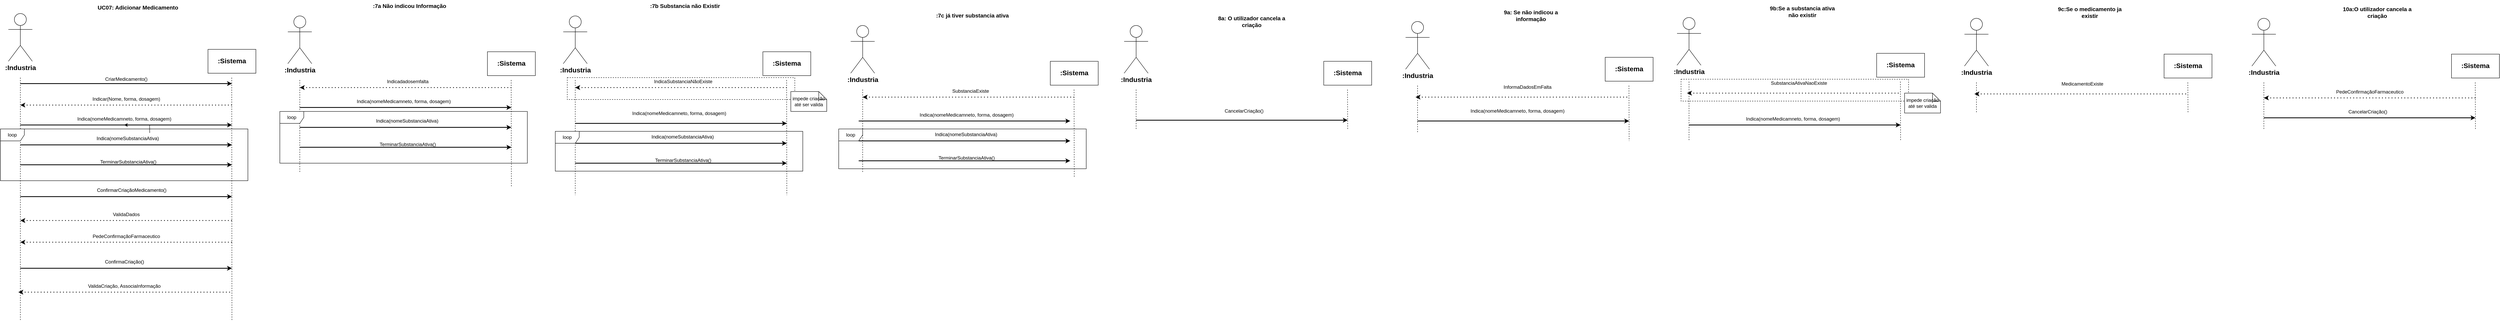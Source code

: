 <mxfile version="22.0.2" type="device" pages="9">
  <diagram name="7" id="YE77ajZLiz3sV_d_TWl4">
    <mxGraphModel dx="1668" dy="965" grid="1" gridSize="10" guides="1" tooltips="1" connect="1" arrows="1" fold="1" page="1" pageScale="1" pageWidth="827" pageHeight="1169" math="0" shadow="0">
      <root>
        <mxCell id="0" />
        <mxCell id="1" parent="0" />
        <mxCell id="647vJ7EQpc-0n_toEtpg-15" value="UC07: Adicionar Medicamento" style="text;html=1;strokeColor=none;fillColor=none;align=center;verticalAlign=middle;whiteSpace=wrap;rounded=0;fontStyle=1;fontSize=14;" parent="1" vertex="1">
          <mxGeometry x="319" y="10" width="211" height="30" as="geometry" />
        </mxCell>
        <mxCell id="647vJ7EQpc-0n_toEtpg-16" value=":Industria" style="shape=umlActor;verticalLabelPosition=bottom;verticalAlign=top;html=1;outlineConnect=0;fontStyle=1;fontSize=17;" parent="1" vertex="1">
          <mxGeometry x="100" y="40" width="60" height="120" as="geometry" />
        </mxCell>
        <mxCell id="647vJ7EQpc-0n_toEtpg-17" value=":Sistema" style="rounded=0;whiteSpace=wrap;html=1;fontStyle=1;fontSize=17;" parent="1" vertex="1">
          <mxGeometry x="600" y="130" width="120" height="60" as="geometry" />
        </mxCell>
        <mxCell id="647vJ7EQpc-0n_toEtpg-18" value="" style="endArrow=none;dashed=1;html=1;rounded=0;fontStyle=1;fontSize=16;strokeWidth=1;" parent="1" edge="1">
          <mxGeometry width="50" height="50" relative="1" as="geometry">
            <mxPoint x="130" y="201" as="sourcePoint" />
            <mxPoint x="130" y="810" as="targetPoint" />
          </mxGeometry>
        </mxCell>
        <mxCell id="647vJ7EQpc-0n_toEtpg-19" value="" style="endArrow=none;dashed=1;html=1;rounded=0;fontStyle=1;fontSize=16;strokeWidth=1;" parent="1" edge="1">
          <mxGeometry width="50" height="50" relative="1" as="geometry">
            <mxPoint x="659.5" y="201" as="sourcePoint" />
            <mxPoint x="660" y="810" as="targetPoint" />
          </mxGeometry>
        </mxCell>
        <mxCell id="647vJ7EQpc-0n_toEtpg-20" value="" style="endArrow=classic;html=1;rounded=0;strokeWidth=2;" parent="1" edge="1">
          <mxGeometry width="50" height="50" relative="1" as="geometry">
            <mxPoint x="130" y="216" as="sourcePoint" />
            <mxPoint x="660" y="216" as="targetPoint" />
          </mxGeometry>
        </mxCell>
        <mxCell id="647vJ7EQpc-0n_toEtpg-21" value="CriarMedicamento()" style="text;html=1;strokeColor=none;fillColor=none;align=center;verticalAlign=middle;whiteSpace=wrap;rounded=0;fontStyle=0" parent="1" vertex="1">
          <mxGeometry x="302.5" y="190" width="185" height="30" as="geometry" />
        </mxCell>
        <mxCell id="647vJ7EQpc-0n_toEtpg-41" value="" style="endArrow=classic;dashed=1;html=1;dashPattern=1 3;strokeWidth=2;rounded=0;endFill=1;" parent="1" edge="1">
          <mxGeometry width="50" height="50" relative="1" as="geometry">
            <mxPoint x="660" y="270" as="sourcePoint" />
            <mxPoint x="130" y="270" as="targetPoint" />
          </mxGeometry>
        </mxCell>
        <mxCell id="647vJ7EQpc-0n_toEtpg-43" value="Indicar(Nome, forma, dosagem)" style="text;html=1;align=center;verticalAlign=middle;resizable=0;points=[];autosize=1;strokeColor=none;fillColor=none;" parent="1" vertex="1">
          <mxGeometry x="300" y="240" width="190" height="30" as="geometry" />
        </mxCell>
        <mxCell id="647vJ7EQpc-0n_toEtpg-44" value="" style="endArrow=classic;html=1;rounded=0;strokeWidth=2;" parent="1" edge="1">
          <mxGeometry width="50" height="50" relative="1" as="geometry">
            <mxPoint x="130" y="320" as="sourcePoint" />
            <mxPoint x="660" y="320" as="targetPoint" />
          </mxGeometry>
        </mxCell>
        <mxCell id="647vJ7EQpc-0n_toEtpg-45" value="" style="endArrow=classic;html=1;rounded=0;strokeWidth=2;" parent="1" edge="1">
          <mxGeometry width="50" height="50" relative="1" as="geometry">
            <mxPoint x="130" y="370" as="sourcePoint" />
            <mxPoint x="660" y="370" as="targetPoint" />
          </mxGeometry>
        </mxCell>
        <mxCell id="647vJ7EQpc-0n_toEtpg-46" value="Indica(nomeMedicamneto, forma, dosagem)" style="text;html=1;align=center;verticalAlign=middle;resizable=0;points=[];autosize=1;strokeColor=none;fillColor=none;" parent="1" vertex="1">
          <mxGeometry x="260" y="290" width="260" height="30" as="geometry" />
        </mxCell>
        <mxCell id="ilhkmZXPqZn2iJ9TToX5-1" value="" style="edgeStyle=orthogonalEdgeStyle;rounded=0;orthogonalLoop=1;jettySize=auto;html=1;" parent="1" source="647vJ7EQpc-0n_toEtpg-48" target="647vJ7EQpc-0n_toEtpg-46" edge="1">
          <mxGeometry relative="1" as="geometry" />
        </mxCell>
        <mxCell id="647vJ7EQpc-0n_toEtpg-48" value="&lt;span style=&quot;color: rgb(0, 0, 0); font-family: Helvetica; font-size: 12px; font-style: normal; font-variant-ligatures: normal; font-variant-caps: normal; font-weight: 400; letter-spacing: normal; orphans: 2; text-align: center; text-indent: 0px; text-transform: none; widows: 2; word-spacing: 0px; -webkit-text-stroke-width: 0px; background-color: rgb(251, 251, 251); text-decoration-thickness: initial; text-decoration-style: initial; text-decoration-color: initial; float: none; display: inline !important;&quot;&gt;Indica(nomeSubstanciaAtiva)&lt;/span&gt;" style="text;whiteSpace=wrap;html=1;" parent="1" vertex="1">
          <mxGeometry x="319" y="340" width="270" height="40" as="geometry" />
        </mxCell>
        <mxCell id="647vJ7EQpc-0n_toEtpg-49" value="loop" style="shape=umlFrame;whiteSpace=wrap;html=1;pointerEvents=0;" parent="1" vertex="1">
          <mxGeometry x="80" y="330" width="620" height="130" as="geometry" />
        </mxCell>
        <mxCell id="647vJ7EQpc-0n_toEtpg-51" value="" style="endArrow=classic;html=1;rounded=0;strokeWidth=2;" parent="1" edge="1">
          <mxGeometry width="50" height="50" relative="1" as="geometry">
            <mxPoint x="130" y="420" as="sourcePoint" />
            <mxPoint x="660" y="420" as="targetPoint" />
          </mxGeometry>
        </mxCell>
        <mxCell id="647vJ7EQpc-0n_toEtpg-53" value="TerminarSubstanciaAtiva()" style="text;html=1;align=center;verticalAlign=middle;resizable=0;points=[];autosize=1;strokeColor=none;fillColor=none;" parent="1" vertex="1">
          <mxGeometry x="320" y="398" width="160" height="30" as="geometry" />
        </mxCell>
        <mxCell id="647vJ7EQpc-0n_toEtpg-54" value="" style="endArrow=classic;html=1;rounded=0;strokeWidth=2;" parent="1" edge="1">
          <mxGeometry width="50" height="50" relative="1" as="geometry">
            <mxPoint x="130" y="500" as="sourcePoint" />
            <mxPoint x="660" y="500" as="targetPoint" />
          </mxGeometry>
        </mxCell>
        <mxCell id="647vJ7EQpc-0n_toEtpg-55" value="&lt;span style=&quot;color: rgb(0, 0, 0); font-family: Helvetica; font-size: 12px; font-style: normal; font-variant-ligatures: normal; font-variant-caps: normal; font-weight: 400; letter-spacing: normal; orphans: 2; text-align: center; text-indent: 0px; text-transform: none; widows: 2; word-spacing: 0px; -webkit-text-stroke-width: 0px; background-color: rgb(251, 251, 251); text-decoration-thickness: initial; text-decoration-style: initial; text-decoration-color: initial; float: none; display: inline !important;&quot;&gt;ConfirmarCriaçãoMedicamento()&lt;/span&gt;" style="text;whiteSpace=wrap;html=1;" parent="1" vertex="1">
          <mxGeometry x="320" y="470" width="170" height="40" as="geometry" />
        </mxCell>
        <mxCell id="AtoFD3x68EB8bKwIe5mf-3" value="" style="endArrow=classic;dashed=1;html=1;dashPattern=1 3;strokeWidth=2;rounded=0;endFill=1;" parent="1" edge="1">
          <mxGeometry width="50" height="50" relative="1" as="geometry">
            <mxPoint x="660" y="560" as="sourcePoint" />
            <mxPoint x="130" y="560" as="targetPoint" />
          </mxGeometry>
        </mxCell>
        <mxCell id="AtoFD3x68EB8bKwIe5mf-4" value="ValidaDados" style="text;html=1;align=center;verticalAlign=middle;resizable=0;points=[];autosize=1;strokeColor=none;fillColor=none;" parent="1" vertex="1">
          <mxGeometry x="350" y="530" width="90" height="30" as="geometry" />
        </mxCell>
        <mxCell id="AtoFD3x68EB8bKwIe5mf-5" value="" style="endArrow=classic;dashed=1;html=1;dashPattern=1 3;strokeWidth=2;rounded=0;endFill=1;" parent="1" edge="1">
          <mxGeometry width="50" height="50" relative="1" as="geometry">
            <mxPoint x="660" y="614.5" as="sourcePoint" />
            <mxPoint x="130" y="614.5" as="targetPoint" />
          </mxGeometry>
        </mxCell>
        <mxCell id="AtoFD3x68EB8bKwIe5mf-6" value="PedeConfirmaçãoFarmaceutico" style="text;html=1;align=center;verticalAlign=middle;resizable=0;points=[];autosize=1;strokeColor=none;fillColor=none;" parent="1" vertex="1">
          <mxGeometry x="300" y="584.5" width="190" height="30" as="geometry" />
        </mxCell>
        <mxCell id="AtoFD3x68EB8bKwIe5mf-7" value="" style="endArrow=classic;html=1;rounded=0;strokeWidth=2;" parent="1" edge="1">
          <mxGeometry width="50" height="50" relative="1" as="geometry">
            <mxPoint x="130" y="680" as="sourcePoint" />
            <mxPoint x="660" y="680" as="targetPoint" />
          </mxGeometry>
        </mxCell>
        <mxCell id="AtoFD3x68EB8bKwIe5mf-8" value="&lt;span style=&quot;color: rgb(0, 0, 0); font-family: Helvetica; font-size: 12px; font-style: normal; font-variant-ligatures: normal; font-variant-caps: normal; font-weight: 400; letter-spacing: normal; orphans: 2; text-align: center; text-indent: 0px; text-transform: none; widows: 2; word-spacing: 0px; -webkit-text-stroke-width: 0px; background-color: rgb(251, 251, 251); text-decoration-thickness: initial; text-decoration-style: initial; text-decoration-color: initial; float: none; display: inline !important;&quot;&gt;ConfirmaCriação()&lt;/span&gt;" style="text;whiteSpace=wrap;html=1;" parent="1" vertex="1">
          <mxGeometry x="340" y="650" width="170" height="40" as="geometry" />
        </mxCell>
        <mxCell id="AtoFD3x68EB8bKwIe5mf-9" value="" style="endArrow=classic;dashed=1;html=1;dashPattern=1 3;strokeWidth=2;rounded=0;endFill=1;" parent="1" edge="1">
          <mxGeometry width="50" height="50" relative="1" as="geometry">
            <mxPoint x="655" y="740" as="sourcePoint" />
            <mxPoint x="125" y="740" as="targetPoint" />
          </mxGeometry>
        </mxCell>
        <mxCell id="AtoFD3x68EB8bKwIe5mf-10" value="ValidaCriação, AssociaInformação" style="text;html=1;align=center;verticalAlign=middle;resizable=0;points=[];autosize=1;strokeColor=none;fillColor=none;" parent="1" vertex="1">
          <mxGeometry x="285" y="710" width="210" height="30" as="geometry" />
        </mxCell>
        <mxCell id="q0yrqblUCI94mBKRjMWM-15" value=":7a Não indicou Informação" style="text;html=1;strokeColor=none;fillColor=none;align=center;verticalAlign=middle;whiteSpace=wrap;rounded=0;fontStyle=1;fontSize=14;" parent="1" vertex="1">
          <mxGeometry x="1010" y="6" width="190" height="30" as="geometry" />
        </mxCell>
        <mxCell id="q0yrqblUCI94mBKRjMWM-16" value=":Industria" style="shape=umlActor;verticalLabelPosition=bottom;verticalAlign=top;html=1;outlineConnect=0;fontStyle=1;fontSize=17;" parent="1" vertex="1">
          <mxGeometry x="800" y="46" width="60" height="120" as="geometry" />
        </mxCell>
        <mxCell id="q0yrqblUCI94mBKRjMWM-17" value=":Sistema" style="rounded=0;whiteSpace=wrap;html=1;fontStyle=1;fontSize=17;" parent="1" vertex="1">
          <mxGeometry x="1300" y="136" width="120" height="60" as="geometry" />
        </mxCell>
        <mxCell id="q0yrqblUCI94mBKRjMWM-18" value="" style="endArrow=none;dashed=1;html=1;rounded=0;fontStyle=1;fontSize=16;strokeWidth=1;" parent="1" edge="1">
          <mxGeometry width="50" height="50" relative="1" as="geometry">
            <mxPoint x="830" y="207" as="sourcePoint" />
            <mxPoint x="830" y="440" as="targetPoint" />
          </mxGeometry>
        </mxCell>
        <mxCell id="q0yrqblUCI94mBKRjMWM-19" value="" style="endArrow=none;dashed=1;html=1;rounded=0;fontStyle=1;fontSize=16;strokeWidth=1;" parent="1" edge="1">
          <mxGeometry width="50" height="50" relative="1" as="geometry">
            <mxPoint x="1359.5" y="207" as="sourcePoint" />
            <mxPoint x="1360" y="476" as="targetPoint" />
          </mxGeometry>
        </mxCell>
        <mxCell id="q0yrqblUCI94mBKRjMWM-20" value="" style="endArrow=classic;html=1;rounded=0;strokeWidth=2;" parent="1" edge="1">
          <mxGeometry width="50" height="50" relative="1" as="geometry">
            <mxPoint x="830" y="276" as="sourcePoint" />
            <mxPoint x="1360" y="276" as="targetPoint" />
          </mxGeometry>
        </mxCell>
        <mxCell id="q0yrqblUCI94mBKRjMWM-21" value="" style="endArrow=classic;html=1;rounded=0;strokeWidth=2;" parent="1" edge="1">
          <mxGeometry width="50" height="50" relative="1" as="geometry">
            <mxPoint x="830" y="326" as="sourcePoint" />
            <mxPoint x="1360" y="326" as="targetPoint" />
          </mxGeometry>
        </mxCell>
        <mxCell id="q0yrqblUCI94mBKRjMWM-22" value="Indica(nomeMedicamneto, forma, dosagem)" style="text;html=1;align=center;verticalAlign=middle;resizable=0;points=[];autosize=1;strokeColor=none;fillColor=none;" parent="1" vertex="1">
          <mxGeometry x="960" y="246" width="260" height="30" as="geometry" />
        </mxCell>
        <mxCell id="q0yrqblUCI94mBKRjMWM-23" value="&lt;span style=&quot;color: rgb(0, 0, 0); font-family: Helvetica; font-size: 12px; font-style: normal; font-variant-ligatures: normal; font-variant-caps: normal; font-weight: 400; letter-spacing: normal; orphans: 2; text-align: center; text-indent: 0px; text-transform: none; widows: 2; word-spacing: 0px; -webkit-text-stroke-width: 0px; background-color: rgb(251, 251, 251); text-decoration-thickness: initial; text-decoration-style: initial; text-decoration-color: initial; float: none; display: inline !important;&quot;&gt;Indica(nomeSubstanciaAtiva)&lt;/span&gt;" style="text;whiteSpace=wrap;html=1;" parent="1" vertex="1">
          <mxGeometry x="1019" y="296" width="270" height="40" as="geometry" />
        </mxCell>
        <mxCell id="q0yrqblUCI94mBKRjMWM-24" value="loop" style="shape=umlFrame;whiteSpace=wrap;html=1;pointerEvents=0;" parent="1" vertex="1">
          <mxGeometry x="780" y="286" width="620" height="130" as="geometry" />
        </mxCell>
        <mxCell id="q0yrqblUCI94mBKRjMWM-25" value="" style="endArrow=classic;html=1;rounded=0;strokeWidth=2;" parent="1" edge="1">
          <mxGeometry width="50" height="50" relative="1" as="geometry">
            <mxPoint x="830" y="376" as="sourcePoint" />
            <mxPoint x="1360" y="376" as="targetPoint" />
          </mxGeometry>
        </mxCell>
        <mxCell id="q0yrqblUCI94mBKRjMWM-26" value="TerminarSubstanciaAtiva()" style="text;html=1;align=center;verticalAlign=middle;resizable=0;points=[];autosize=1;strokeColor=none;fillColor=none;" parent="1" vertex="1">
          <mxGeometry x="1020" y="354" width="160" height="30" as="geometry" />
        </mxCell>
        <mxCell id="q0yrqblUCI94mBKRjMWM-27" value="" style="endArrow=classic;dashed=1;html=1;dashPattern=1 3;strokeWidth=2;rounded=0;endFill=1;" parent="1" edge="1">
          <mxGeometry width="50" height="50" relative="1" as="geometry">
            <mxPoint x="1360" y="226" as="sourcePoint" />
            <mxPoint x="830" y="226" as="targetPoint" />
          </mxGeometry>
        </mxCell>
        <mxCell id="q0yrqblUCI94mBKRjMWM-28" value="Indicadadosemfalta" style="text;html=1;align=center;verticalAlign=middle;resizable=0;points=[];autosize=1;strokeColor=none;fillColor=none;" parent="1" vertex="1">
          <mxGeometry x="1035" y="196" width="130" height="30" as="geometry" />
        </mxCell>
        <mxCell id="5D58ApscheyZcFCWMX65-17" value="" style="rounded=0;whiteSpace=wrap;html=1;dashed=1;" parent="1" vertex="1">
          <mxGeometry x="1500" y="201" width="570" height="55" as="geometry" />
        </mxCell>
        <mxCell id="5D58ApscheyZcFCWMX65-18" value="impede criação até ser valida" style="shape=note;size=20;whiteSpace=wrap;html=1;" parent="1" vertex="1">
          <mxGeometry x="2060" y="236" width="90" height="50" as="geometry" />
        </mxCell>
        <mxCell id="5D58ApscheyZcFCWMX65-19" value=":7b Substancia não Existir" style="text;html=1;strokeColor=none;fillColor=none;align=center;verticalAlign=middle;whiteSpace=wrap;rounded=0;fontStyle=1;fontSize=14;" parent="1" vertex="1">
          <mxGeometry x="1700" y="6" width="190" height="30" as="geometry" />
        </mxCell>
        <mxCell id="5D58ApscheyZcFCWMX65-20" value=":Industria" style="shape=umlActor;verticalLabelPosition=bottom;verticalAlign=top;html=1;outlineConnect=0;fontStyle=1;fontSize=17;" parent="1" vertex="1">
          <mxGeometry x="1490" y="46" width="60" height="120" as="geometry" />
        </mxCell>
        <mxCell id="5D58ApscheyZcFCWMX65-21" value=":Sistema" style="rounded=0;whiteSpace=wrap;html=1;fontStyle=1;fontSize=17;" parent="1" vertex="1">
          <mxGeometry x="1990" y="136" width="120" height="60" as="geometry" />
        </mxCell>
        <mxCell id="5D58ApscheyZcFCWMX65-22" value="" style="endArrow=none;dashed=1;html=1;rounded=0;fontStyle=1;fontSize=16;strokeWidth=1;" parent="1" edge="1">
          <mxGeometry width="50" height="50" relative="1" as="geometry">
            <mxPoint x="1520" y="207" as="sourcePoint" />
            <mxPoint x="1520" y="496" as="targetPoint" />
          </mxGeometry>
        </mxCell>
        <mxCell id="5D58ApscheyZcFCWMX65-23" value="" style="endArrow=none;dashed=1;html=1;rounded=0;fontStyle=1;fontSize=16;strokeWidth=1;" parent="1" edge="1">
          <mxGeometry width="50" height="50" relative="1" as="geometry">
            <mxPoint x="2049.5" y="207" as="sourcePoint" />
            <mxPoint x="2050" y="496" as="targetPoint" />
          </mxGeometry>
        </mxCell>
        <mxCell id="5D58ApscheyZcFCWMX65-24" value="" style="endArrow=classic;html=1;rounded=0;strokeWidth=2;" parent="1" edge="1">
          <mxGeometry width="50" height="50" relative="1" as="geometry">
            <mxPoint x="1520" y="316" as="sourcePoint" />
            <mxPoint x="2050" y="316" as="targetPoint" />
          </mxGeometry>
        </mxCell>
        <mxCell id="5D58ApscheyZcFCWMX65-25" value="" style="endArrow=classic;html=1;rounded=0;strokeWidth=2;" parent="1" edge="1">
          <mxGeometry width="50" height="50" relative="1" as="geometry">
            <mxPoint x="1520" y="366" as="sourcePoint" />
            <mxPoint x="2050" y="366" as="targetPoint" />
          </mxGeometry>
        </mxCell>
        <mxCell id="5D58ApscheyZcFCWMX65-26" value="Indica(nomeMedicamneto, forma, dosagem)" style="text;html=1;align=center;verticalAlign=middle;resizable=0;points=[];autosize=1;strokeColor=none;fillColor=none;" parent="1" vertex="1">
          <mxGeometry x="1650" y="276" width="260" height="30" as="geometry" />
        </mxCell>
        <mxCell id="5D58ApscheyZcFCWMX65-27" value="&lt;span style=&quot;color: rgb(0, 0, 0); font-family: Helvetica; font-size: 12px; font-style: normal; font-variant-ligatures: normal; font-variant-caps: normal; font-weight: 400; letter-spacing: normal; orphans: 2; text-align: center; text-indent: 0px; text-transform: none; widows: 2; word-spacing: 0px; -webkit-text-stroke-width: 0px; background-color: rgb(251, 251, 251); text-decoration-thickness: initial; text-decoration-style: initial; text-decoration-color: initial; float: none; display: inline !important;&quot;&gt;Indica(nomeSubstanciaAtiva)&lt;/span&gt;" style="text;whiteSpace=wrap;html=1;" parent="1" vertex="1">
          <mxGeometry x="1709" y="336" width="270" height="40" as="geometry" />
        </mxCell>
        <mxCell id="5D58ApscheyZcFCWMX65-28" value="loop" style="shape=umlFrame;whiteSpace=wrap;html=1;pointerEvents=0;" parent="1" vertex="1">
          <mxGeometry x="1470" y="336" width="620" height="100" as="geometry" />
        </mxCell>
        <mxCell id="5D58ApscheyZcFCWMX65-29" value="" style="endArrow=classic;html=1;rounded=0;strokeWidth=2;" parent="1" edge="1">
          <mxGeometry width="50" height="50" relative="1" as="geometry">
            <mxPoint x="1520" y="416" as="sourcePoint" />
            <mxPoint x="2050" y="416" as="targetPoint" />
          </mxGeometry>
        </mxCell>
        <mxCell id="5D58ApscheyZcFCWMX65-30" value="TerminarSubstanciaAtiva()" style="text;html=1;align=center;verticalAlign=middle;resizable=0;points=[];autosize=1;strokeColor=none;fillColor=none;" parent="1" vertex="1">
          <mxGeometry x="1710" y="394" width="160" height="30" as="geometry" />
        </mxCell>
        <mxCell id="5D58ApscheyZcFCWMX65-31" value="" style="endArrow=classic;dashed=1;html=1;dashPattern=1 3;strokeWidth=2;rounded=0;endFill=1;" parent="1" edge="1">
          <mxGeometry width="50" height="50" relative="1" as="geometry">
            <mxPoint x="2050" y="226" as="sourcePoint" />
            <mxPoint x="1520" y="226" as="targetPoint" />
          </mxGeometry>
        </mxCell>
        <mxCell id="5D58ApscheyZcFCWMX65-32" value="IndicaSubstanciaNãoExiste" style="text;html=1;align=center;verticalAlign=middle;resizable=0;points=[];autosize=1;strokeColor=none;fillColor=none;" parent="1" vertex="1">
          <mxGeometry x="1705" y="196" width="170" height="30" as="geometry" />
        </mxCell>
        <mxCell id="iCCrMfyP8UVlgjh5X8gG-15" value=":7c já tiver substancia ativa" style="text;html=1;strokeColor=none;fillColor=none;align=center;verticalAlign=middle;whiteSpace=wrap;rounded=0;fontStyle=1;fontSize=14;" parent="1" vertex="1">
          <mxGeometry x="2420" y="30" width="190" height="30" as="geometry" />
        </mxCell>
        <mxCell id="iCCrMfyP8UVlgjh5X8gG-16" value=":Industria" style="shape=umlActor;verticalLabelPosition=bottom;verticalAlign=top;html=1;outlineConnect=0;fontStyle=1;fontSize=17;" parent="1" vertex="1">
          <mxGeometry x="2210" y="70" width="60" height="120" as="geometry" />
        </mxCell>
        <mxCell id="iCCrMfyP8UVlgjh5X8gG-17" value=":Sistema" style="rounded=0;whiteSpace=wrap;html=1;fontStyle=1;fontSize=17;" parent="1" vertex="1">
          <mxGeometry x="2710" y="160" width="120" height="60" as="geometry" />
        </mxCell>
        <mxCell id="iCCrMfyP8UVlgjh5X8gG-18" value="" style="endArrow=none;dashed=1;html=1;rounded=0;fontStyle=1;fontSize=16;strokeWidth=1;" parent="1" edge="1">
          <mxGeometry width="50" height="50" relative="1" as="geometry">
            <mxPoint x="2240" y="231" as="sourcePoint" />
            <mxPoint x="2240" y="440" as="targetPoint" />
          </mxGeometry>
        </mxCell>
        <mxCell id="iCCrMfyP8UVlgjh5X8gG-19" value="" style="endArrow=none;dashed=1;html=1;rounded=0;fontStyle=1;fontSize=16;strokeWidth=1;" parent="1" edge="1">
          <mxGeometry width="50" height="50" relative="1" as="geometry">
            <mxPoint x="2769.5" y="231" as="sourcePoint" />
            <mxPoint x="2770" y="450" as="targetPoint" />
          </mxGeometry>
        </mxCell>
        <mxCell id="iCCrMfyP8UVlgjh5X8gG-20" value="" style="endArrow=classic;html=1;rounded=0;strokeWidth=2;" parent="1" edge="1">
          <mxGeometry width="50" height="50" relative="1" as="geometry">
            <mxPoint x="2230" y="310" as="sourcePoint" />
            <mxPoint x="2760" y="310" as="targetPoint" />
          </mxGeometry>
        </mxCell>
        <mxCell id="iCCrMfyP8UVlgjh5X8gG-21" value="" style="endArrow=classic;html=1;rounded=0;strokeWidth=2;" parent="1" edge="1">
          <mxGeometry width="50" height="50" relative="1" as="geometry">
            <mxPoint x="2230" y="360" as="sourcePoint" />
            <mxPoint x="2760" y="360" as="targetPoint" />
          </mxGeometry>
        </mxCell>
        <mxCell id="iCCrMfyP8UVlgjh5X8gG-22" value="Indica(nomeMedicamneto, forma, dosagem)" style="text;html=1;align=center;verticalAlign=middle;resizable=0;points=[];autosize=1;strokeColor=none;fillColor=none;" parent="1" vertex="1">
          <mxGeometry x="2370" y="280" width="260" height="30" as="geometry" />
        </mxCell>
        <mxCell id="iCCrMfyP8UVlgjh5X8gG-23" value="&lt;span style=&quot;color: rgb(0, 0, 0); font-family: Helvetica; font-size: 12px; font-style: normal; font-variant-ligatures: normal; font-variant-caps: normal; font-weight: 400; letter-spacing: normal; orphans: 2; text-align: center; text-indent: 0px; text-transform: none; widows: 2; word-spacing: 0px; -webkit-text-stroke-width: 0px; background-color: rgb(251, 251, 251); text-decoration-thickness: initial; text-decoration-style: initial; text-decoration-color: initial; float: none; display: inline !important;&quot;&gt;Indica(nomeSubstanciaAtiva)&lt;/span&gt;" style="text;whiteSpace=wrap;html=1;" parent="1" vertex="1">
          <mxGeometry x="2419" y="330" width="270" height="40" as="geometry" />
        </mxCell>
        <mxCell id="iCCrMfyP8UVlgjh5X8gG-24" value="loop" style="shape=umlFrame;whiteSpace=wrap;html=1;pointerEvents=0;" parent="1" vertex="1">
          <mxGeometry x="2180" y="330" width="620" height="100" as="geometry" />
        </mxCell>
        <mxCell id="iCCrMfyP8UVlgjh5X8gG-25" value="" style="endArrow=classic;html=1;rounded=0;strokeWidth=2;" parent="1" edge="1">
          <mxGeometry width="50" height="50" relative="1" as="geometry">
            <mxPoint x="2230" y="410" as="sourcePoint" />
            <mxPoint x="2760" y="410" as="targetPoint" />
          </mxGeometry>
        </mxCell>
        <mxCell id="iCCrMfyP8UVlgjh5X8gG-26" value="TerminarSubstanciaAtiva()" style="text;html=1;align=center;verticalAlign=middle;resizable=0;points=[];autosize=1;strokeColor=none;fillColor=none;" parent="1" vertex="1">
          <mxGeometry x="2420" y="388" width="160" height="30" as="geometry" />
        </mxCell>
        <mxCell id="iCCrMfyP8UVlgjh5X8gG-27" value="" style="endArrow=classic;dashed=1;html=1;dashPattern=1 3;strokeWidth=2;rounded=0;endFill=1;" parent="1" edge="1">
          <mxGeometry width="50" height="50" relative="1" as="geometry">
            <mxPoint x="2770" y="250" as="sourcePoint" />
            <mxPoint x="2240" y="250" as="targetPoint" />
          </mxGeometry>
        </mxCell>
        <mxCell id="iCCrMfyP8UVlgjh5X8gG-28" value="SubstanciaExiste" style="text;html=1;align=center;verticalAlign=middle;resizable=0;points=[];autosize=1;strokeColor=none;fillColor=none;" parent="1" vertex="1">
          <mxGeometry x="2450" y="220" width="120" height="30" as="geometry" />
        </mxCell>
        <mxCell id="aZMTDbIqgETokw4-kDh9-1" value="8a: O utilizador cancela a criação" style="text;html=1;strokeColor=none;fillColor=none;align=center;verticalAlign=middle;whiteSpace=wrap;rounded=0;fontStyle=1;fontSize=14;" parent="1" vertex="1">
          <mxGeometry x="3114" y="40" width="201" height="40" as="geometry" />
        </mxCell>
        <mxCell id="aZMTDbIqgETokw4-kDh9-2" value=":Industria" style="shape=umlActor;verticalLabelPosition=bottom;verticalAlign=top;html=1;outlineConnect=0;fontStyle=1;fontSize=17;" parent="1" vertex="1">
          <mxGeometry x="2895" y="70" width="60" height="120" as="geometry" />
        </mxCell>
        <mxCell id="aZMTDbIqgETokw4-kDh9-3" value=":Sistema" style="rounded=0;whiteSpace=wrap;html=1;fontStyle=1;fontSize=17;" parent="1" vertex="1">
          <mxGeometry x="3395" y="160" width="120" height="60" as="geometry" />
        </mxCell>
        <mxCell id="aZMTDbIqgETokw4-kDh9-4" value="" style="endArrow=none;dashed=1;html=1;rounded=0;fontStyle=1;fontSize=16;strokeWidth=1;" parent="1" edge="1">
          <mxGeometry width="50" height="50" relative="1" as="geometry">
            <mxPoint x="2925" y="231" as="sourcePoint" />
            <mxPoint x="2925" y="330" as="targetPoint" />
          </mxGeometry>
        </mxCell>
        <mxCell id="aZMTDbIqgETokw4-kDh9-5" value="" style="endArrow=none;dashed=1;html=1;rounded=0;fontStyle=1;fontSize=16;strokeWidth=1;" parent="1" edge="1">
          <mxGeometry width="50" height="50" relative="1" as="geometry">
            <mxPoint x="3454.5" y="231" as="sourcePoint" />
            <mxPoint x="3455" y="330" as="targetPoint" />
          </mxGeometry>
        </mxCell>
        <mxCell id="aZMTDbIqgETokw4-kDh9-6" value="" style="endArrow=classic;html=1;rounded=0;strokeWidth=2;" parent="1" edge="1">
          <mxGeometry width="50" height="50" relative="1" as="geometry">
            <mxPoint x="2925" y="308" as="sourcePoint" />
            <mxPoint x="3455" y="308" as="targetPoint" />
          </mxGeometry>
        </mxCell>
        <mxCell id="aZMTDbIqgETokw4-kDh9-7" value="CancelarCriação()" style="text;html=1;align=center;verticalAlign=middle;resizable=0;points=[];autosize=1;strokeColor=none;fillColor=none;" parent="1" vertex="1">
          <mxGeometry x="3135" y="270" width="120" height="30" as="geometry" />
        </mxCell>
        <mxCell id="6smeFcGedYHMh7FO7ZJb-1" value="9a: Se não indicou a informação" style="text;html=1;strokeColor=none;fillColor=none;align=center;verticalAlign=middle;whiteSpace=wrap;rounded=0;fontStyle=1;fontSize=14;" parent="1" vertex="1">
          <mxGeometry x="3819" y="30" width="190" height="30" as="geometry" />
        </mxCell>
        <mxCell id="6smeFcGedYHMh7FO7ZJb-2" value=":Industria" style="shape=umlActor;verticalLabelPosition=bottom;verticalAlign=top;html=1;outlineConnect=0;fontStyle=1;fontSize=17;" parent="1" vertex="1">
          <mxGeometry x="3600" y="60" width="60" height="120" as="geometry" />
        </mxCell>
        <mxCell id="6smeFcGedYHMh7FO7ZJb-3" value=":Sistema" style="rounded=0;whiteSpace=wrap;html=1;fontStyle=1;fontSize=17;" parent="1" vertex="1">
          <mxGeometry x="4100" y="150" width="120" height="60" as="geometry" />
        </mxCell>
        <mxCell id="6smeFcGedYHMh7FO7ZJb-4" value="" style="endArrow=none;dashed=1;html=1;rounded=0;fontStyle=1;fontSize=16;strokeWidth=1;" parent="1" edge="1">
          <mxGeometry width="50" height="50" relative="1" as="geometry">
            <mxPoint x="3630" y="221" as="sourcePoint" />
            <mxPoint x="3630" y="340" as="targetPoint" />
          </mxGeometry>
        </mxCell>
        <mxCell id="6smeFcGedYHMh7FO7ZJb-5" value="" style="endArrow=none;dashed=1;html=1;rounded=0;fontStyle=1;fontSize=16;strokeWidth=1;" parent="1" edge="1">
          <mxGeometry width="50" height="50" relative="1" as="geometry">
            <mxPoint x="4159.5" y="221" as="sourcePoint" />
            <mxPoint x="4160" y="360" as="targetPoint" />
          </mxGeometry>
        </mxCell>
        <mxCell id="6smeFcGedYHMh7FO7ZJb-6" value="" style="endArrow=classic;html=1;rounded=0;strokeWidth=2;" parent="1" edge="1">
          <mxGeometry width="50" height="50" relative="1" as="geometry">
            <mxPoint x="3630" y="310" as="sourcePoint" />
            <mxPoint x="4160" y="310" as="targetPoint" />
          </mxGeometry>
        </mxCell>
        <mxCell id="6smeFcGedYHMh7FO7ZJb-7" value="" style="endArrow=classic;dashed=1;html=1;dashPattern=1 3;strokeWidth=2;rounded=0;endFill=1;" parent="1" edge="1">
          <mxGeometry width="50" height="50" relative="1" as="geometry">
            <mxPoint x="4155" y="250" as="sourcePoint" />
            <mxPoint x="3625" y="250" as="targetPoint" />
          </mxGeometry>
        </mxCell>
        <mxCell id="6smeFcGedYHMh7FO7ZJb-8" value="InformaDadosEmFalta" style="text;html=1;align=center;verticalAlign=middle;resizable=0;points=[];autosize=1;strokeColor=none;fillColor=none;" parent="1" vertex="1">
          <mxGeometry x="3835" y="210" width="140" height="30" as="geometry" />
        </mxCell>
        <mxCell id="6smeFcGedYHMh7FO7ZJb-9" value="Indica(nomeMedicamneto, forma, dosagem)" style="text;html=1;align=center;verticalAlign=middle;resizable=0;points=[];autosize=1;strokeColor=none;fillColor=none;" parent="1" vertex="1">
          <mxGeometry x="3750" y="270" width="260" height="30" as="geometry" />
        </mxCell>
        <mxCell id="_zuW0SQbFUOt4dOIPAoR-1" value="" style="rounded=0;whiteSpace=wrap;html=1;dashed=1;" parent="1" vertex="1">
          <mxGeometry x="4290" y="205" width="570" height="55" as="geometry" />
        </mxCell>
        <mxCell id="_zuW0SQbFUOt4dOIPAoR-2" value="impede criação até ser valida" style="shape=note;size=20;whiteSpace=wrap;html=1;" parent="1" vertex="1">
          <mxGeometry x="4850" y="240" width="90" height="50" as="geometry" />
        </mxCell>
        <mxCell id="_zuW0SQbFUOt4dOIPAoR-3" value="9b:Se a substancia ativa não existir&lt;br&gt;" style="text;html=1;strokeColor=none;fillColor=none;align=center;verticalAlign=middle;whiteSpace=wrap;rounded=0;fontStyle=1;fontSize=14;" parent="1" vertex="1">
          <mxGeometry x="4499" y="20" width="190" height="30" as="geometry" />
        </mxCell>
        <mxCell id="_zuW0SQbFUOt4dOIPAoR-4" value=":Industria" style="shape=umlActor;verticalLabelPosition=bottom;verticalAlign=top;html=1;outlineConnect=0;fontStyle=1;fontSize=17;" parent="1" vertex="1">
          <mxGeometry x="4280" y="50" width="60" height="120" as="geometry" />
        </mxCell>
        <mxCell id="_zuW0SQbFUOt4dOIPAoR-5" value=":Sistema" style="rounded=0;whiteSpace=wrap;html=1;fontStyle=1;fontSize=17;" parent="1" vertex="1">
          <mxGeometry x="4780" y="140" width="120" height="60" as="geometry" />
        </mxCell>
        <mxCell id="_zuW0SQbFUOt4dOIPAoR-6" value="" style="endArrow=none;dashed=1;html=1;rounded=0;fontStyle=1;fontSize=16;strokeWidth=1;" parent="1" edge="1">
          <mxGeometry width="50" height="50" relative="1" as="geometry">
            <mxPoint x="4310" y="211" as="sourcePoint" />
            <mxPoint x="4310" y="360" as="targetPoint" />
          </mxGeometry>
        </mxCell>
        <mxCell id="_zuW0SQbFUOt4dOIPAoR-7" value="" style="endArrow=none;dashed=1;html=1;rounded=0;fontStyle=1;fontSize=16;strokeWidth=1;" parent="1" edge="1">
          <mxGeometry width="50" height="50" relative="1" as="geometry">
            <mxPoint x="4839.5" y="211" as="sourcePoint" />
            <mxPoint x="4840" y="360" as="targetPoint" />
          </mxGeometry>
        </mxCell>
        <mxCell id="_zuW0SQbFUOt4dOIPAoR-8" value="" style="endArrow=classic;dashed=1;html=1;dashPattern=1 3;strokeWidth=2;rounded=0;endFill=1;" parent="1" edge="1">
          <mxGeometry width="50" height="50" relative="1" as="geometry">
            <mxPoint x="4835" y="240" as="sourcePoint" />
            <mxPoint x="4305" y="240" as="targetPoint" />
          </mxGeometry>
        </mxCell>
        <mxCell id="_zuW0SQbFUOt4dOIPAoR-9" value="SubstanciaAtivaNaoExiste" style="text;html=1;align=center;verticalAlign=middle;resizable=0;points=[];autosize=1;strokeColor=none;fillColor=none;" parent="1" vertex="1">
          <mxGeometry x="4505" y="200" width="160" height="30" as="geometry" />
        </mxCell>
        <mxCell id="_zuW0SQbFUOt4dOIPAoR-10" value="" style="endArrow=classic;html=1;rounded=0;strokeWidth=2;" parent="1" edge="1">
          <mxGeometry width="50" height="50" relative="1" as="geometry">
            <mxPoint x="4310" y="320" as="sourcePoint" />
            <mxPoint x="4840" y="320" as="targetPoint" />
          </mxGeometry>
        </mxCell>
        <mxCell id="_zuW0SQbFUOt4dOIPAoR-11" value="Indica(nomeMedicamneto, forma, dosagem)" style="text;html=1;align=center;verticalAlign=middle;resizable=0;points=[];autosize=1;strokeColor=none;fillColor=none;" parent="1" vertex="1">
          <mxGeometry x="4440" y="290" width="260" height="30" as="geometry" />
        </mxCell>
        <mxCell id="xpQRnei1MkbwzePJYXvK-1" value="9c:Se o medicamento ja existir" style="text;html=1;strokeColor=none;fillColor=none;align=center;verticalAlign=middle;whiteSpace=wrap;rounded=0;fontStyle=1;fontSize=14;" parent="1" vertex="1">
          <mxGeometry x="5219" y="22" width="190" height="30" as="geometry" />
        </mxCell>
        <mxCell id="xpQRnei1MkbwzePJYXvK-2" value=":Industria" style="shape=umlActor;verticalLabelPosition=bottom;verticalAlign=top;html=1;outlineConnect=0;fontStyle=1;fontSize=17;" parent="1" vertex="1">
          <mxGeometry x="5000" y="52" width="60" height="120" as="geometry" />
        </mxCell>
        <mxCell id="xpQRnei1MkbwzePJYXvK-3" value=":Sistema" style="rounded=0;whiteSpace=wrap;html=1;fontStyle=1;fontSize=17;" parent="1" vertex="1">
          <mxGeometry x="5500" y="142" width="120" height="60" as="geometry" />
        </mxCell>
        <mxCell id="xpQRnei1MkbwzePJYXvK-4" value="" style="endArrow=none;dashed=1;html=1;rounded=0;fontStyle=1;fontSize=16;strokeWidth=1;" parent="1" edge="1">
          <mxGeometry width="50" height="50" relative="1" as="geometry">
            <mxPoint x="5030" y="213" as="sourcePoint" />
            <mxPoint x="5030" y="290" as="targetPoint" />
          </mxGeometry>
        </mxCell>
        <mxCell id="xpQRnei1MkbwzePJYXvK-5" value="" style="endArrow=none;dashed=1;html=1;rounded=0;fontStyle=1;fontSize=16;strokeWidth=1;" parent="1" edge="1">
          <mxGeometry width="50" height="50" relative="1" as="geometry">
            <mxPoint x="5559.5" y="213" as="sourcePoint" />
            <mxPoint x="5560" y="290" as="targetPoint" />
          </mxGeometry>
        </mxCell>
        <mxCell id="xpQRnei1MkbwzePJYXvK-6" value="" style="endArrow=classic;dashed=1;html=1;dashPattern=1 3;strokeWidth=2;rounded=0;endFill=1;" parent="1" edge="1">
          <mxGeometry width="50" height="50" relative="1" as="geometry">
            <mxPoint x="5555" y="242" as="sourcePoint" />
            <mxPoint x="5025" y="242" as="targetPoint" />
          </mxGeometry>
        </mxCell>
        <mxCell id="xpQRnei1MkbwzePJYXvK-7" value="MedicamentoExiste" style="text;html=1;align=center;verticalAlign=middle;resizable=0;points=[];autosize=1;strokeColor=none;fillColor=none;" parent="1" vertex="1">
          <mxGeometry x="5230" y="202" width="130" height="30" as="geometry" />
        </mxCell>
        <mxCell id="x8UUlDuNM5XDlKRlkXYT-1" value="10a:O utilizador cancela a criação" style="text;html=1;strokeColor=none;fillColor=none;align=center;verticalAlign=middle;whiteSpace=wrap;rounded=0;fontStyle=1;fontSize=14;" parent="1" vertex="1">
          <mxGeometry x="5939" y="22" width="190" height="30" as="geometry" />
        </mxCell>
        <mxCell id="x8UUlDuNM5XDlKRlkXYT-2" value=":Industria" style="shape=umlActor;verticalLabelPosition=bottom;verticalAlign=top;html=1;outlineConnect=0;fontStyle=1;fontSize=17;" parent="1" vertex="1">
          <mxGeometry x="5720" y="52" width="60" height="120" as="geometry" />
        </mxCell>
        <mxCell id="x8UUlDuNM5XDlKRlkXYT-3" value=":Sistema" style="rounded=0;whiteSpace=wrap;html=1;fontStyle=1;fontSize=17;" parent="1" vertex="1">
          <mxGeometry x="6220" y="142" width="120" height="60" as="geometry" />
        </mxCell>
        <mxCell id="x8UUlDuNM5XDlKRlkXYT-4" value="" style="endArrow=none;dashed=1;html=1;rounded=0;fontStyle=1;fontSize=16;strokeWidth=1;" parent="1" edge="1">
          <mxGeometry width="50" height="50" relative="1" as="geometry">
            <mxPoint x="5750" y="213" as="sourcePoint" />
            <mxPoint x="5750" y="330" as="targetPoint" />
          </mxGeometry>
        </mxCell>
        <mxCell id="x8UUlDuNM5XDlKRlkXYT-5" value="" style="endArrow=none;dashed=1;html=1;rounded=0;fontStyle=1;fontSize=16;strokeWidth=1;" parent="1" edge="1">
          <mxGeometry width="50" height="50" relative="1" as="geometry">
            <mxPoint x="6279.5" y="213" as="sourcePoint" />
            <mxPoint x="6280" y="330" as="targetPoint" />
          </mxGeometry>
        </mxCell>
        <mxCell id="x8UUlDuNM5XDlKRlkXYT-6" value="" style="endArrow=classic;html=1;rounded=0;strokeWidth=2;" parent="1" edge="1">
          <mxGeometry width="50" height="50" relative="1" as="geometry">
            <mxPoint x="5750" y="302" as="sourcePoint" />
            <mxPoint x="6280" y="302" as="targetPoint" />
          </mxGeometry>
        </mxCell>
        <mxCell id="x8UUlDuNM5XDlKRlkXYT-7" value="CancelarCriação()" style="text;html=1;align=center;verticalAlign=middle;resizable=0;points=[];autosize=1;strokeColor=none;fillColor=none;" parent="1" vertex="1">
          <mxGeometry x="5950" y="272" width="120" height="30" as="geometry" />
        </mxCell>
        <mxCell id="x8UUlDuNM5XDlKRlkXYT-8" value="" style="endArrow=classic;dashed=1;html=1;dashPattern=1 3;strokeWidth=2;rounded=0;endFill=1;" parent="1" edge="1">
          <mxGeometry width="50" height="50" relative="1" as="geometry">
            <mxPoint x="6280" y="252" as="sourcePoint" />
            <mxPoint x="5750" y="252" as="targetPoint" />
          </mxGeometry>
        </mxCell>
        <mxCell id="x8UUlDuNM5XDlKRlkXYT-9" value="PedeConfirmaçãoFarmaceutico" style="text;html=1;align=center;verticalAlign=middle;resizable=0;points=[];autosize=1;strokeColor=none;fillColor=none;" parent="1" vertex="1">
          <mxGeometry x="5920" y="222" width="190" height="30" as="geometry" />
        </mxCell>
      </root>
    </mxGraphModel>
  </diagram>
  <diagram id="1x2-GR5zrQQgBNeN3mNO" name="7A">
    <mxGraphModel dx="1418" dy="820" grid="1" gridSize="10" guides="1" tooltips="1" connect="1" arrows="1" fold="1" page="1" pageScale="1" pageWidth="827" pageHeight="1169" math="0" shadow="0">
      <root>
        <mxCell id="0" />
        <mxCell id="1" parent="0" />
        <mxCell id="we86xPWcJQvlbCBYJUN_-1" value=":7a Não indicou Informação" style="text;html=1;strokeColor=none;fillColor=none;align=center;verticalAlign=middle;whiteSpace=wrap;rounded=0;fontStyle=1;fontSize=14;" parent="1" vertex="1">
          <mxGeometry x="310" width="190" height="30" as="geometry" />
        </mxCell>
        <mxCell id="we86xPWcJQvlbCBYJUN_-2" value=":Industria" style="shape=umlActor;verticalLabelPosition=bottom;verticalAlign=top;html=1;outlineConnect=0;fontStyle=1;fontSize=17;" parent="1" vertex="1">
          <mxGeometry x="100" y="40" width="60" height="120" as="geometry" />
        </mxCell>
        <mxCell id="we86xPWcJQvlbCBYJUN_-3" value=":Sistema" style="rounded=0;whiteSpace=wrap;html=1;fontStyle=1;fontSize=17;" parent="1" vertex="1">
          <mxGeometry x="600" y="130" width="120" height="60" as="geometry" />
        </mxCell>
        <mxCell id="we86xPWcJQvlbCBYJUN_-4" value="" style="endArrow=none;dashed=1;html=1;rounded=0;fontStyle=1;fontSize=16;strokeWidth=1;" parent="1" edge="1">
          <mxGeometry width="50" height="50" relative="1" as="geometry">
            <mxPoint x="130" y="201" as="sourcePoint" />
            <mxPoint x="130" y="440" as="targetPoint" />
          </mxGeometry>
        </mxCell>
        <mxCell id="we86xPWcJQvlbCBYJUN_-5" value="" style="endArrow=none;dashed=1;html=1;rounded=0;fontStyle=1;fontSize=16;strokeWidth=1;" parent="1" edge="1">
          <mxGeometry width="50" height="50" relative="1" as="geometry">
            <mxPoint x="659.5" y="201" as="sourcePoint" />
            <mxPoint x="660" y="450" as="targetPoint" />
          </mxGeometry>
        </mxCell>
        <mxCell id="we86xPWcJQvlbCBYJUN_-10" value="" style="endArrow=classic;html=1;rounded=0;strokeWidth=2;" parent="1" edge="1">
          <mxGeometry width="50" height="50" relative="1" as="geometry">
            <mxPoint x="130" y="270" as="sourcePoint" />
            <mxPoint x="660" y="270" as="targetPoint" />
          </mxGeometry>
        </mxCell>
        <mxCell id="we86xPWcJQvlbCBYJUN_-11" value="" style="endArrow=classic;html=1;rounded=0;strokeWidth=2;" parent="1" edge="1">
          <mxGeometry width="50" height="50" relative="1" as="geometry">
            <mxPoint x="130" y="320" as="sourcePoint" />
            <mxPoint x="660" y="320" as="targetPoint" />
          </mxGeometry>
        </mxCell>
        <mxCell id="we86xPWcJQvlbCBYJUN_-12" value="Indica(nomeMedicamneto, forma, dosagem)" style="text;html=1;align=center;verticalAlign=middle;resizable=0;points=[];autosize=1;strokeColor=none;fillColor=none;" parent="1" vertex="1">
          <mxGeometry x="260" y="240" width="260" height="30" as="geometry" />
        </mxCell>
        <mxCell id="we86xPWcJQvlbCBYJUN_-13" value="&lt;span style=&quot;color: rgb(0, 0, 0); font-family: Helvetica; font-size: 12px; font-style: normal; font-variant-ligatures: normal; font-variant-caps: normal; font-weight: 400; letter-spacing: normal; orphans: 2; text-align: center; text-indent: 0px; text-transform: none; widows: 2; word-spacing: 0px; -webkit-text-stroke-width: 0px; background-color: rgb(251, 251, 251); text-decoration-thickness: initial; text-decoration-style: initial; text-decoration-color: initial; float: none; display: inline !important;&quot;&gt;Indica(nomeSubstanciaAtiva)&lt;/span&gt;" style="text;whiteSpace=wrap;html=1;" parent="1" vertex="1">
          <mxGeometry x="319" y="290" width="270" height="40" as="geometry" />
        </mxCell>
        <mxCell id="we86xPWcJQvlbCBYJUN_-14" value="loop" style="shape=umlFrame;whiteSpace=wrap;html=1;pointerEvents=0;" parent="1" vertex="1">
          <mxGeometry x="80" y="280" width="620" height="130" as="geometry" />
        </mxCell>
        <mxCell id="we86xPWcJQvlbCBYJUN_-15" value="" style="endArrow=classic;html=1;rounded=0;strokeWidth=2;" parent="1" edge="1">
          <mxGeometry width="50" height="50" relative="1" as="geometry">
            <mxPoint x="130" y="370" as="sourcePoint" />
            <mxPoint x="660" y="370" as="targetPoint" />
          </mxGeometry>
        </mxCell>
        <mxCell id="we86xPWcJQvlbCBYJUN_-16" value="TerminarSubstanciaAtiva()" style="text;html=1;align=center;verticalAlign=middle;resizable=0;points=[];autosize=1;strokeColor=none;fillColor=none;" parent="1" vertex="1">
          <mxGeometry x="320" y="348" width="160" height="30" as="geometry" />
        </mxCell>
        <mxCell id="MTqwfPYIHFZ32Da7vgxB-1" value="" style="endArrow=classic;dashed=1;html=1;dashPattern=1 3;strokeWidth=2;rounded=0;endFill=1;" parent="1" edge="1">
          <mxGeometry width="50" height="50" relative="1" as="geometry">
            <mxPoint x="660" y="220" as="sourcePoint" />
            <mxPoint x="130" y="220" as="targetPoint" />
          </mxGeometry>
        </mxCell>
        <mxCell id="MTqwfPYIHFZ32Da7vgxB-2" value="Indicadadosemfalta" style="text;html=1;align=center;verticalAlign=middle;resizable=0;points=[];autosize=1;strokeColor=none;fillColor=none;" parent="1" vertex="1">
          <mxGeometry x="335" y="190" width="130" height="30" as="geometry" />
        </mxCell>
      </root>
    </mxGraphModel>
  </diagram>
  <diagram id="gfhlG0HbNpvfzEDp5L9x" name="7b">
    <mxGraphModel dx="1418" dy="820" grid="1" gridSize="10" guides="1" tooltips="1" connect="1" arrows="1" fold="1" page="1" pageScale="1" pageWidth="827" pageHeight="1169" math="0" shadow="0">
      <root>
        <mxCell id="0" />
        <mxCell id="1" parent="0" />
        <mxCell id="6j59--AvtOnkdHtGsBPo-1" value="" style="rounded=0;whiteSpace=wrap;html=1;dashed=1;" parent="1" vertex="1">
          <mxGeometry x="110" y="195" width="570" height="55" as="geometry" />
        </mxCell>
        <mxCell id="6j59--AvtOnkdHtGsBPo-2" value="impede criação até ser valida" style="shape=note;size=20;whiteSpace=wrap;html=1;" parent="1" vertex="1">
          <mxGeometry x="670" y="230" width="90" height="50" as="geometry" />
        </mxCell>
        <mxCell id="DmRKE3l56hX_cRqDo0Td-1" value=":7b Substancia não Existir" style="text;html=1;strokeColor=none;fillColor=none;align=center;verticalAlign=middle;whiteSpace=wrap;rounded=0;fontStyle=1;fontSize=14;" parent="1" vertex="1">
          <mxGeometry x="310" width="190" height="30" as="geometry" />
        </mxCell>
        <mxCell id="DmRKE3l56hX_cRqDo0Td-2" value=":Industria" style="shape=umlActor;verticalLabelPosition=bottom;verticalAlign=top;html=1;outlineConnect=0;fontStyle=1;fontSize=17;" parent="1" vertex="1">
          <mxGeometry x="100" y="40" width="60" height="120" as="geometry" />
        </mxCell>
        <mxCell id="DmRKE3l56hX_cRqDo0Td-3" value=":Sistema" style="rounded=0;whiteSpace=wrap;html=1;fontStyle=1;fontSize=17;" parent="1" vertex="1">
          <mxGeometry x="600" y="130" width="120" height="60" as="geometry" />
        </mxCell>
        <mxCell id="DmRKE3l56hX_cRqDo0Td-4" value="" style="endArrow=none;dashed=1;html=1;rounded=0;fontStyle=1;fontSize=16;strokeWidth=1;" parent="1" edge="1">
          <mxGeometry width="50" height="50" relative="1" as="geometry">
            <mxPoint x="130" y="201" as="sourcePoint" />
            <mxPoint x="130" y="450" as="targetPoint" />
          </mxGeometry>
        </mxCell>
        <mxCell id="DmRKE3l56hX_cRqDo0Td-5" value="" style="endArrow=none;dashed=1;html=1;rounded=0;fontStyle=1;fontSize=16;strokeWidth=1;" parent="1" edge="1">
          <mxGeometry width="50" height="50" relative="1" as="geometry">
            <mxPoint x="659.5" y="201" as="sourcePoint" />
            <mxPoint x="660" y="460" as="targetPoint" />
          </mxGeometry>
        </mxCell>
        <mxCell id="DmRKE3l56hX_cRqDo0Td-6" value="" style="endArrow=classic;html=1;rounded=0;strokeWidth=2;" parent="1" edge="1">
          <mxGeometry width="50" height="50" relative="1" as="geometry">
            <mxPoint x="130" y="310" as="sourcePoint" />
            <mxPoint x="660" y="310" as="targetPoint" />
          </mxGeometry>
        </mxCell>
        <mxCell id="DmRKE3l56hX_cRqDo0Td-7" value="" style="endArrow=classic;html=1;rounded=0;strokeWidth=2;" parent="1" edge="1">
          <mxGeometry width="50" height="50" relative="1" as="geometry">
            <mxPoint x="130" y="360" as="sourcePoint" />
            <mxPoint x="660" y="360" as="targetPoint" />
          </mxGeometry>
        </mxCell>
        <mxCell id="DmRKE3l56hX_cRqDo0Td-8" value="Indica(nomeMedicamneto, forma, dosagem)" style="text;html=1;align=center;verticalAlign=middle;resizable=0;points=[];autosize=1;strokeColor=none;fillColor=none;" parent="1" vertex="1">
          <mxGeometry x="260" y="270" width="260" height="30" as="geometry" />
        </mxCell>
        <mxCell id="DmRKE3l56hX_cRqDo0Td-9" value="&lt;span style=&quot;color: rgb(0, 0, 0); font-family: Helvetica; font-size: 12px; font-style: normal; font-variant-ligatures: normal; font-variant-caps: normal; font-weight: 400; letter-spacing: normal; orphans: 2; text-align: center; text-indent: 0px; text-transform: none; widows: 2; word-spacing: 0px; -webkit-text-stroke-width: 0px; background-color: rgb(251, 251, 251); text-decoration-thickness: initial; text-decoration-style: initial; text-decoration-color: initial; float: none; display: inline !important;&quot;&gt;Indica(nomeSubstanciaAtiva)&lt;/span&gt;" style="text;whiteSpace=wrap;html=1;" parent="1" vertex="1">
          <mxGeometry x="319" y="330" width="270" height="40" as="geometry" />
        </mxCell>
        <mxCell id="DmRKE3l56hX_cRqDo0Td-10" value="loop" style="shape=umlFrame;whiteSpace=wrap;html=1;pointerEvents=0;" parent="1" vertex="1">
          <mxGeometry x="80" y="330" width="620" height="100" as="geometry" />
        </mxCell>
        <mxCell id="DmRKE3l56hX_cRqDo0Td-11" value="" style="endArrow=classic;html=1;rounded=0;strokeWidth=2;" parent="1" edge="1">
          <mxGeometry width="50" height="50" relative="1" as="geometry">
            <mxPoint x="130" y="410" as="sourcePoint" />
            <mxPoint x="660" y="410" as="targetPoint" />
          </mxGeometry>
        </mxCell>
        <mxCell id="DmRKE3l56hX_cRqDo0Td-12" value="TerminarSubstanciaAtiva()" style="text;html=1;align=center;verticalAlign=middle;resizable=0;points=[];autosize=1;strokeColor=none;fillColor=none;" parent="1" vertex="1">
          <mxGeometry x="320" y="388" width="160" height="30" as="geometry" />
        </mxCell>
        <mxCell id="DmRKE3l56hX_cRqDo0Td-13" value="" style="endArrow=classic;dashed=1;html=1;dashPattern=1 3;strokeWidth=2;rounded=0;endFill=1;" parent="1" edge="1">
          <mxGeometry width="50" height="50" relative="1" as="geometry">
            <mxPoint x="660" y="220" as="sourcePoint" />
            <mxPoint x="130" y="220" as="targetPoint" />
          </mxGeometry>
        </mxCell>
        <mxCell id="DmRKE3l56hX_cRqDo0Td-14" value="IndicaSubstanciaNãoExiste" style="text;html=1;align=center;verticalAlign=middle;resizable=0;points=[];autosize=1;strokeColor=none;fillColor=none;" parent="1" vertex="1">
          <mxGeometry x="315" y="190" width="170" height="30" as="geometry" />
        </mxCell>
      </root>
    </mxGraphModel>
  </diagram>
  <diagram id="dtlS6XjgqpdvGOChwvJM" name="7c">
    <mxGraphModel dx="1418" dy="820" grid="1" gridSize="10" guides="1" tooltips="1" connect="1" arrows="1" fold="1" page="1" pageScale="1" pageWidth="827" pageHeight="1169" math="0" shadow="0">
      <root>
        <mxCell id="0" />
        <mxCell id="1" parent="0" />
        <mxCell id="r8Gaq09M1VoDuj_9-nGY-3" value=":7c já tiver substancia ativa" style="text;html=1;strokeColor=none;fillColor=none;align=center;verticalAlign=middle;whiteSpace=wrap;rounded=0;fontStyle=1;fontSize=14;" parent="1" vertex="1">
          <mxGeometry x="310" width="190" height="30" as="geometry" />
        </mxCell>
        <mxCell id="r8Gaq09M1VoDuj_9-nGY-4" value=":Industria" style="shape=umlActor;verticalLabelPosition=bottom;verticalAlign=top;html=1;outlineConnect=0;fontStyle=1;fontSize=17;" parent="1" vertex="1">
          <mxGeometry x="100" y="40" width="60" height="120" as="geometry" />
        </mxCell>
        <mxCell id="r8Gaq09M1VoDuj_9-nGY-5" value=":Sistema" style="rounded=0;whiteSpace=wrap;html=1;fontStyle=1;fontSize=17;" parent="1" vertex="1">
          <mxGeometry x="600" y="130" width="120" height="60" as="geometry" />
        </mxCell>
        <mxCell id="r8Gaq09M1VoDuj_9-nGY-6" value="" style="endArrow=none;dashed=1;html=1;rounded=0;fontStyle=1;fontSize=16;strokeWidth=1;" parent="1" edge="1">
          <mxGeometry width="50" height="50" relative="1" as="geometry">
            <mxPoint x="130" y="201" as="sourcePoint" />
            <mxPoint x="130" y="420" as="targetPoint" />
          </mxGeometry>
        </mxCell>
        <mxCell id="r8Gaq09M1VoDuj_9-nGY-7" value="" style="endArrow=none;dashed=1;html=1;rounded=0;fontStyle=1;fontSize=16;strokeWidth=1;" parent="1" edge="1">
          <mxGeometry width="50" height="50" relative="1" as="geometry">
            <mxPoint x="659.5" y="201" as="sourcePoint" />
            <mxPoint x="660" y="430" as="targetPoint" />
          </mxGeometry>
        </mxCell>
        <mxCell id="r8Gaq09M1VoDuj_9-nGY-8" value="" style="endArrow=classic;html=1;rounded=0;strokeWidth=2;" parent="1" edge="1">
          <mxGeometry width="50" height="50" relative="1" as="geometry">
            <mxPoint x="120" y="280" as="sourcePoint" />
            <mxPoint x="650" y="280" as="targetPoint" />
          </mxGeometry>
        </mxCell>
        <mxCell id="r8Gaq09M1VoDuj_9-nGY-9" value="" style="endArrow=classic;html=1;rounded=0;strokeWidth=2;" parent="1" edge="1">
          <mxGeometry width="50" height="50" relative="1" as="geometry">
            <mxPoint x="120" y="330" as="sourcePoint" />
            <mxPoint x="650" y="330" as="targetPoint" />
          </mxGeometry>
        </mxCell>
        <mxCell id="r8Gaq09M1VoDuj_9-nGY-10" value="Indica(nomeMedicamneto, forma, dosagem)" style="text;html=1;align=center;verticalAlign=middle;resizable=0;points=[];autosize=1;strokeColor=none;fillColor=none;" parent="1" vertex="1">
          <mxGeometry x="260" y="250" width="260" height="30" as="geometry" />
        </mxCell>
        <mxCell id="r8Gaq09M1VoDuj_9-nGY-11" value="&lt;span style=&quot;color: rgb(0, 0, 0); font-family: Helvetica; font-size: 12px; font-style: normal; font-variant-ligatures: normal; font-variant-caps: normal; font-weight: 400; letter-spacing: normal; orphans: 2; text-align: center; text-indent: 0px; text-transform: none; widows: 2; word-spacing: 0px; -webkit-text-stroke-width: 0px; background-color: rgb(251, 251, 251); text-decoration-thickness: initial; text-decoration-style: initial; text-decoration-color: initial; float: none; display: inline !important;&quot;&gt;Indica(nomeSubstanciaAtiva)&lt;/span&gt;" style="text;whiteSpace=wrap;html=1;" parent="1" vertex="1">
          <mxGeometry x="309" y="300" width="270" height="40" as="geometry" />
        </mxCell>
        <mxCell id="r8Gaq09M1VoDuj_9-nGY-12" value="loop" style="shape=umlFrame;whiteSpace=wrap;html=1;pointerEvents=0;" parent="1" vertex="1">
          <mxGeometry x="70" y="300" width="620" height="100" as="geometry" />
        </mxCell>
        <mxCell id="r8Gaq09M1VoDuj_9-nGY-13" value="" style="endArrow=classic;html=1;rounded=0;strokeWidth=2;" parent="1" edge="1">
          <mxGeometry width="50" height="50" relative="1" as="geometry">
            <mxPoint x="120" y="380" as="sourcePoint" />
            <mxPoint x="650" y="380" as="targetPoint" />
          </mxGeometry>
        </mxCell>
        <mxCell id="r8Gaq09M1VoDuj_9-nGY-14" value="TerminarSubstanciaAtiva()" style="text;html=1;align=center;verticalAlign=middle;resizable=0;points=[];autosize=1;strokeColor=none;fillColor=none;" parent="1" vertex="1">
          <mxGeometry x="310" y="358" width="160" height="30" as="geometry" />
        </mxCell>
        <mxCell id="r8Gaq09M1VoDuj_9-nGY-15" value="" style="endArrow=classic;dashed=1;html=1;dashPattern=1 3;strokeWidth=2;rounded=0;endFill=1;" parent="1" edge="1">
          <mxGeometry width="50" height="50" relative="1" as="geometry">
            <mxPoint x="660" y="220" as="sourcePoint" />
            <mxPoint x="130" y="220" as="targetPoint" />
          </mxGeometry>
        </mxCell>
        <mxCell id="r8Gaq09M1VoDuj_9-nGY-16" value="SubstanciaExiste" style="text;html=1;align=center;verticalAlign=middle;resizable=0;points=[];autosize=1;strokeColor=none;fillColor=none;" parent="1" vertex="1">
          <mxGeometry x="340" y="190" width="120" height="30" as="geometry" />
        </mxCell>
      </root>
    </mxGraphModel>
  </diagram>
  <diagram id="t1o0pRinwiNxp-tcJZam" name="8a">
    <mxGraphModel dx="1418" dy="820" grid="1" gridSize="10" guides="1" tooltips="1" connect="1" arrows="1" fold="1" page="1" pageScale="1" pageWidth="827" pageHeight="1169" math="0" shadow="0">
      <root>
        <mxCell id="0" />
        <mxCell id="1" parent="0" />
        <mxCell id="-jWru0HW6TrF-QdZD3Y1-1" value="8a: O utilizador cancela a criação" style="text;html=1;strokeColor=none;fillColor=none;align=center;verticalAlign=middle;whiteSpace=wrap;rounded=0;fontStyle=1;fontSize=14;" parent="1" vertex="1">
          <mxGeometry x="319" y="10" width="201" height="40" as="geometry" />
        </mxCell>
        <mxCell id="-jWru0HW6TrF-QdZD3Y1-2" value=":Industria" style="shape=umlActor;verticalLabelPosition=bottom;verticalAlign=top;html=1;outlineConnect=0;fontStyle=1;fontSize=17;" parent="1" vertex="1">
          <mxGeometry x="100" y="40" width="60" height="120" as="geometry" />
        </mxCell>
        <mxCell id="-jWru0HW6TrF-QdZD3Y1-3" value=":Sistema" style="rounded=0;whiteSpace=wrap;html=1;fontStyle=1;fontSize=17;" parent="1" vertex="1">
          <mxGeometry x="600" y="130" width="120" height="60" as="geometry" />
        </mxCell>
        <mxCell id="-jWru0HW6TrF-QdZD3Y1-4" value="" style="endArrow=none;dashed=1;html=1;rounded=0;fontStyle=1;fontSize=16;strokeWidth=1;" parent="1" edge="1">
          <mxGeometry width="50" height="50" relative="1" as="geometry">
            <mxPoint x="130" y="201" as="sourcePoint" />
            <mxPoint x="130" y="310" as="targetPoint" />
          </mxGeometry>
        </mxCell>
        <mxCell id="-jWru0HW6TrF-QdZD3Y1-5" value="" style="endArrow=none;dashed=1;html=1;rounded=0;fontStyle=1;fontSize=16;strokeWidth=1;" parent="1" edge="1">
          <mxGeometry width="50" height="50" relative="1" as="geometry">
            <mxPoint x="659.5" y="201" as="sourcePoint" />
            <mxPoint x="660" y="310" as="targetPoint" />
          </mxGeometry>
        </mxCell>
        <mxCell id="-jWru0HW6TrF-QdZD3Y1-6" value="" style="endArrow=classic;html=1;rounded=0;strokeWidth=2;" parent="1" edge="1">
          <mxGeometry width="50" height="50" relative="1" as="geometry">
            <mxPoint x="130" y="278" as="sourcePoint" />
            <mxPoint x="660" y="278" as="targetPoint" />
          </mxGeometry>
        </mxCell>
        <mxCell id="-jWru0HW6TrF-QdZD3Y1-27" value="CancelarCriação()" style="text;html=1;align=center;verticalAlign=middle;resizable=0;points=[];autosize=1;strokeColor=none;fillColor=none;" parent="1" vertex="1">
          <mxGeometry x="340" y="240" width="120" height="30" as="geometry" />
        </mxCell>
      </root>
    </mxGraphModel>
  </diagram>
  <diagram id="0N9rOV3zwDbR9aS6lEev" name="9a">
    <mxGraphModel dx="1418" dy="820" grid="1" gridSize="10" guides="1" tooltips="1" connect="1" arrows="1" fold="1" page="1" pageScale="1" pageWidth="827" pageHeight="1169" math="0" shadow="0">
      <root>
        <mxCell id="0" />
        <mxCell id="1" parent="0" />
        <mxCell id="NnLzR5k-lhDfvR5MvDZq-1" value="9a: Se não indicou a informação" style="text;html=1;strokeColor=none;fillColor=none;align=center;verticalAlign=middle;whiteSpace=wrap;rounded=0;fontStyle=1;fontSize=14;" parent="1" vertex="1">
          <mxGeometry x="319" y="10" width="190" height="30" as="geometry" />
        </mxCell>
        <mxCell id="NnLzR5k-lhDfvR5MvDZq-2" value=":Industria" style="shape=umlActor;verticalLabelPosition=bottom;verticalAlign=top;html=1;outlineConnect=0;fontStyle=1;fontSize=17;" parent="1" vertex="1">
          <mxGeometry x="100" y="40" width="60" height="120" as="geometry" />
        </mxCell>
        <mxCell id="NnLzR5k-lhDfvR5MvDZq-3" value=":Sistema" style="rounded=0;whiteSpace=wrap;html=1;fontStyle=1;fontSize=17;" parent="1" vertex="1">
          <mxGeometry x="600" y="130" width="120" height="60" as="geometry" />
        </mxCell>
        <mxCell id="NnLzR5k-lhDfvR5MvDZq-4" value="" style="endArrow=none;dashed=1;html=1;rounded=0;fontStyle=1;fontSize=16;strokeWidth=1;" parent="1" edge="1">
          <mxGeometry width="50" height="50" relative="1" as="geometry">
            <mxPoint x="130" y="201" as="sourcePoint" />
            <mxPoint x="130" y="310" as="targetPoint" />
          </mxGeometry>
        </mxCell>
        <mxCell id="NnLzR5k-lhDfvR5MvDZq-5" value="" style="endArrow=none;dashed=1;html=1;rounded=0;fontStyle=1;fontSize=16;strokeWidth=1;" parent="1" edge="1">
          <mxGeometry width="50" height="50" relative="1" as="geometry">
            <mxPoint x="659.5" y="201" as="sourcePoint" />
            <mxPoint x="660" y="320" as="targetPoint" />
          </mxGeometry>
        </mxCell>
        <mxCell id="NnLzR5k-lhDfvR5MvDZq-6" value="" style="endArrow=classic;html=1;rounded=0;strokeWidth=2;" parent="1" edge="1">
          <mxGeometry width="50" height="50" relative="1" as="geometry">
            <mxPoint x="130" y="290" as="sourcePoint" />
            <mxPoint x="660" y="290" as="targetPoint" />
          </mxGeometry>
        </mxCell>
        <mxCell id="NnLzR5k-lhDfvR5MvDZq-8" value="" style="endArrow=classic;dashed=1;html=1;dashPattern=1 3;strokeWidth=2;rounded=0;endFill=1;" parent="1" edge="1">
          <mxGeometry width="50" height="50" relative="1" as="geometry">
            <mxPoint x="655" y="230" as="sourcePoint" />
            <mxPoint x="125" y="230" as="targetPoint" />
          </mxGeometry>
        </mxCell>
        <mxCell id="NnLzR5k-lhDfvR5MvDZq-9" value="InformaDadosEmFalta" style="text;html=1;align=center;verticalAlign=middle;resizable=0;points=[];autosize=1;strokeColor=none;fillColor=none;" parent="1" vertex="1">
          <mxGeometry x="335" y="190" width="140" height="30" as="geometry" />
        </mxCell>
        <mxCell id="NnLzR5k-lhDfvR5MvDZq-12" value="Indica(nomeMedicamneto, forma, dosagem)" style="text;html=1;align=center;verticalAlign=middle;resizable=0;points=[];autosize=1;strokeColor=none;fillColor=none;" parent="1" vertex="1">
          <mxGeometry x="250" y="250" width="260" height="30" as="geometry" />
        </mxCell>
      </root>
    </mxGraphModel>
  </diagram>
  <diagram id="S0xjZirOW4AcLM6bOHdX" name="9b">
    <mxGraphModel dx="1418" dy="820" grid="1" gridSize="10" guides="1" tooltips="1" connect="1" arrows="1" fold="1" page="1" pageScale="1" pageWidth="827" pageHeight="1169" math="0" shadow="0">
      <root>
        <mxCell id="0" />
        <mxCell id="1" parent="0" />
        <mxCell id="qeJHGvshWb41HRIlAjXt-1" value="" style="rounded=0;whiteSpace=wrap;html=1;dashed=1;" parent="1" vertex="1">
          <mxGeometry x="110" y="195" width="570" height="55" as="geometry" />
        </mxCell>
        <mxCell id="qeJHGvshWb41HRIlAjXt-2" value="impede criação até ser valida" style="shape=note;size=20;whiteSpace=wrap;html=1;" parent="1" vertex="1">
          <mxGeometry x="670" y="230" width="90" height="50" as="geometry" />
        </mxCell>
        <mxCell id="cfJMBI9iczJV_UkKMxN5-1" value="9b:Se a substancia ativa não existir&lt;br&gt;" style="text;html=1;strokeColor=none;fillColor=none;align=center;verticalAlign=middle;whiteSpace=wrap;rounded=0;fontStyle=1;fontSize=14;" parent="1" vertex="1">
          <mxGeometry x="319" y="10" width="190" height="30" as="geometry" />
        </mxCell>
        <mxCell id="cfJMBI9iczJV_UkKMxN5-2" value=":Industria" style="shape=umlActor;verticalLabelPosition=bottom;verticalAlign=top;html=1;outlineConnect=0;fontStyle=1;fontSize=17;" parent="1" vertex="1">
          <mxGeometry x="100" y="40" width="60" height="120" as="geometry" />
        </mxCell>
        <mxCell id="cfJMBI9iczJV_UkKMxN5-3" value=":Sistema" style="rounded=0;whiteSpace=wrap;html=1;fontStyle=1;fontSize=17;" parent="1" vertex="1">
          <mxGeometry x="600" y="130" width="120" height="60" as="geometry" />
        </mxCell>
        <mxCell id="cfJMBI9iczJV_UkKMxN5-4" value="" style="endArrow=none;dashed=1;html=1;rounded=0;fontStyle=1;fontSize=16;strokeWidth=1;" parent="1" edge="1">
          <mxGeometry width="50" height="50" relative="1" as="geometry">
            <mxPoint x="130" y="201" as="sourcePoint" />
            <mxPoint x="130" y="340" as="targetPoint" />
          </mxGeometry>
        </mxCell>
        <mxCell id="cfJMBI9iczJV_UkKMxN5-5" value="" style="endArrow=none;dashed=1;html=1;rounded=0;fontStyle=1;fontSize=16;strokeWidth=1;" parent="1" edge="1">
          <mxGeometry width="50" height="50" relative="1" as="geometry">
            <mxPoint x="659.5" y="201" as="sourcePoint" />
            <mxPoint x="660" y="350" as="targetPoint" />
          </mxGeometry>
        </mxCell>
        <mxCell id="cfJMBI9iczJV_UkKMxN5-7" value="" style="endArrow=classic;dashed=1;html=1;dashPattern=1 3;strokeWidth=2;rounded=0;endFill=1;" parent="1" edge="1">
          <mxGeometry width="50" height="50" relative="1" as="geometry">
            <mxPoint x="655" y="230" as="sourcePoint" />
            <mxPoint x="125" y="230" as="targetPoint" />
          </mxGeometry>
        </mxCell>
        <mxCell id="cfJMBI9iczJV_UkKMxN5-8" value="SubstanciaAtivaNaoExiste" style="text;html=1;align=center;verticalAlign=middle;resizable=0;points=[];autosize=1;strokeColor=none;fillColor=none;" parent="1" vertex="1">
          <mxGeometry x="325" y="190" width="160" height="30" as="geometry" />
        </mxCell>
        <mxCell id="GdE84ZwM1hJc854T88IO-1" value="" style="endArrow=classic;html=1;rounded=0;strokeWidth=2;" parent="1" edge="1">
          <mxGeometry width="50" height="50" relative="1" as="geometry">
            <mxPoint x="130" y="310" as="sourcePoint" />
            <mxPoint x="660" y="310" as="targetPoint" />
          </mxGeometry>
        </mxCell>
        <mxCell id="GdE84ZwM1hJc854T88IO-2" value="Indica(nomeMedicamneto, forma, dosagem)" style="text;html=1;align=center;verticalAlign=middle;resizable=0;points=[];autosize=1;strokeColor=none;fillColor=none;" parent="1" vertex="1">
          <mxGeometry x="260" y="280" width="260" height="30" as="geometry" />
        </mxCell>
      </root>
    </mxGraphModel>
  </diagram>
  <diagram id="zRmKc3iIbMMBte3eDXJN" name="9c">
    <mxGraphModel dx="1418" dy="820" grid="1" gridSize="10" guides="1" tooltips="1" connect="1" arrows="1" fold="1" page="1" pageScale="1" pageWidth="827" pageHeight="1169" math="0" shadow="0">
      <root>
        <mxCell id="0" />
        <mxCell id="1" parent="0" />
        <mxCell id="WKVhGzWpG1QY8WbZfYcX-3" value="9c:Se o medicamento ja existir" style="text;html=1;strokeColor=none;fillColor=none;align=center;verticalAlign=middle;whiteSpace=wrap;rounded=0;fontStyle=1;fontSize=14;" parent="1" vertex="1">
          <mxGeometry x="319" y="10" width="190" height="30" as="geometry" />
        </mxCell>
        <mxCell id="WKVhGzWpG1QY8WbZfYcX-4" value=":Industria" style="shape=umlActor;verticalLabelPosition=bottom;verticalAlign=top;html=1;outlineConnect=0;fontStyle=1;fontSize=17;" parent="1" vertex="1">
          <mxGeometry x="100" y="40" width="60" height="120" as="geometry" />
        </mxCell>
        <mxCell id="WKVhGzWpG1QY8WbZfYcX-5" value=":Sistema" style="rounded=0;whiteSpace=wrap;html=1;fontStyle=1;fontSize=17;" parent="1" vertex="1">
          <mxGeometry x="600" y="130" width="120" height="60" as="geometry" />
        </mxCell>
        <mxCell id="WKVhGzWpG1QY8WbZfYcX-6" value="" style="endArrow=none;dashed=1;html=1;rounded=0;fontStyle=1;fontSize=16;strokeWidth=1;" parent="1" edge="1">
          <mxGeometry width="50" height="50" relative="1" as="geometry">
            <mxPoint x="130" y="201" as="sourcePoint" />
            <mxPoint x="130" y="270" as="targetPoint" />
          </mxGeometry>
        </mxCell>
        <mxCell id="WKVhGzWpG1QY8WbZfYcX-7" value="" style="endArrow=none;dashed=1;html=1;rounded=0;fontStyle=1;fontSize=16;strokeWidth=1;" parent="1" edge="1">
          <mxGeometry width="50" height="50" relative="1" as="geometry">
            <mxPoint x="659.5" y="201" as="sourcePoint" />
            <mxPoint x="660" y="260" as="targetPoint" />
          </mxGeometry>
        </mxCell>
        <mxCell id="WKVhGzWpG1QY8WbZfYcX-8" value="" style="endArrow=classic;dashed=1;html=1;dashPattern=1 3;strokeWidth=2;rounded=0;endFill=1;" parent="1" edge="1">
          <mxGeometry width="50" height="50" relative="1" as="geometry">
            <mxPoint x="655" y="230" as="sourcePoint" />
            <mxPoint x="125" y="230" as="targetPoint" />
          </mxGeometry>
        </mxCell>
        <mxCell id="WKVhGzWpG1QY8WbZfYcX-9" value="MedicamentoExiste" style="text;html=1;align=center;verticalAlign=middle;resizable=0;points=[];autosize=1;strokeColor=none;fillColor=none;" parent="1" vertex="1">
          <mxGeometry x="330" y="190" width="130" height="30" as="geometry" />
        </mxCell>
      </root>
    </mxGraphModel>
  </diagram>
  <diagram id="ScbAV0Fy4xTjx6-_0FSq" name="10a">
    <mxGraphModel dx="1418" dy="820" grid="1" gridSize="10" guides="1" tooltips="1" connect="1" arrows="1" fold="1" page="1" pageScale="1" pageWidth="827" pageHeight="1169" math="0" shadow="0">
      <root>
        <mxCell id="0" />
        <mxCell id="1" parent="0" />
        <mxCell id="jLXbOdzjEYkPcr-F8R7t-3" value="10a:O utilizador cancela a criação" style="text;html=1;strokeColor=none;fillColor=none;align=center;verticalAlign=middle;whiteSpace=wrap;rounded=0;fontStyle=1;fontSize=14;" parent="1" vertex="1">
          <mxGeometry x="319" y="10" width="190" height="30" as="geometry" />
        </mxCell>
        <mxCell id="jLXbOdzjEYkPcr-F8R7t-4" value=":Industria" style="shape=umlActor;verticalLabelPosition=bottom;verticalAlign=top;html=1;outlineConnect=0;fontStyle=1;fontSize=17;" parent="1" vertex="1">
          <mxGeometry x="100" y="40" width="60" height="120" as="geometry" />
        </mxCell>
        <mxCell id="jLXbOdzjEYkPcr-F8R7t-5" value=":Sistema" style="rounded=0;whiteSpace=wrap;html=1;fontStyle=1;fontSize=17;" parent="1" vertex="1">
          <mxGeometry x="600" y="130" width="120" height="60" as="geometry" />
        </mxCell>
        <mxCell id="jLXbOdzjEYkPcr-F8R7t-6" value="" style="endArrow=none;dashed=1;html=1;rounded=0;fontStyle=1;fontSize=16;strokeWidth=1;" parent="1" edge="1">
          <mxGeometry width="50" height="50" relative="1" as="geometry">
            <mxPoint x="130" y="201" as="sourcePoint" />
            <mxPoint x="130" y="310" as="targetPoint" />
          </mxGeometry>
        </mxCell>
        <mxCell id="jLXbOdzjEYkPcr-F8R7t-7" value="" style="endArrow=none;dashed=1;html=1;rounded=0;fontStyle=1;fontSize=16;strokeWidth=1;" parent="1" edge="1">
          <mxGeometry width="50" height="50" relative="1" as="geometry">
            <mxPoint x="659.5" y="201" as="sourcePoint" />
            <mxPoint x="660" y="320" as="targetPoint" />
          </mxGeometry>
        </mxCell>
        <mxCell id="jLXbOdzjEYkPcr-F8R7t-10" value="" style="endArrow=classic;html=1;rounded=0;strokeWidth=2;" parent="1" edge="1">
          <mxGeometry width="50" height="50" relative="1" as="geometry">
            <mxPoint x="130" y="290" as="sourcePoint" />
            <mxPoint x="660" y="290" as="targetPoint" />
          </mxGeometry>
        </mxCell>
        <mxCell id="jLXbOdzjEYkPcr-F8R7t-11" value="CancelarCriação()" style="text;html=1;align=center;verticalAlign=middle;resizable=0;points=[];autosize=1;strokeColor=none;fillColor=none;" parent="1" vertex="1">
          <mxGeometry x="330" y="260" width="120" height="30" as="geometry" />
        </mxCell>
        <mxCell id="zDNWyN-aDbWvlkckbky_-1" value="" style="endArrow=classic;dashed=1;html=1;dashPattern=1 3;strokeWidth=2;rounded=0;endFill=1;" parent="1" edge="1">
          <mxGeometry width="50" height="50" relative="1" as="geometry">
            <mxPoint x="660" y="240" as="sourcePoint" />
            <mxPoint x="130" y="240" as="targetPoint" />
          </mxGeometry>
        </mxCell>
        <mxCell id="zDNWyN-aDbWvlkckbky_-2" value="PedeConfirmaçãoFarmaceutico" style="text;html=1;align=center;verticalAlign=middle;resizable=0;points=[];autosize=1;strokeColor=none;fillColor=none;" parent="1" vertex="1">
          <mxGeometry x="300" y="210" width="190" height="30" as="geometry" />
        </mxCell>
      </root>
    </mxGraphModel>
  </diagram>
</mxfile>
